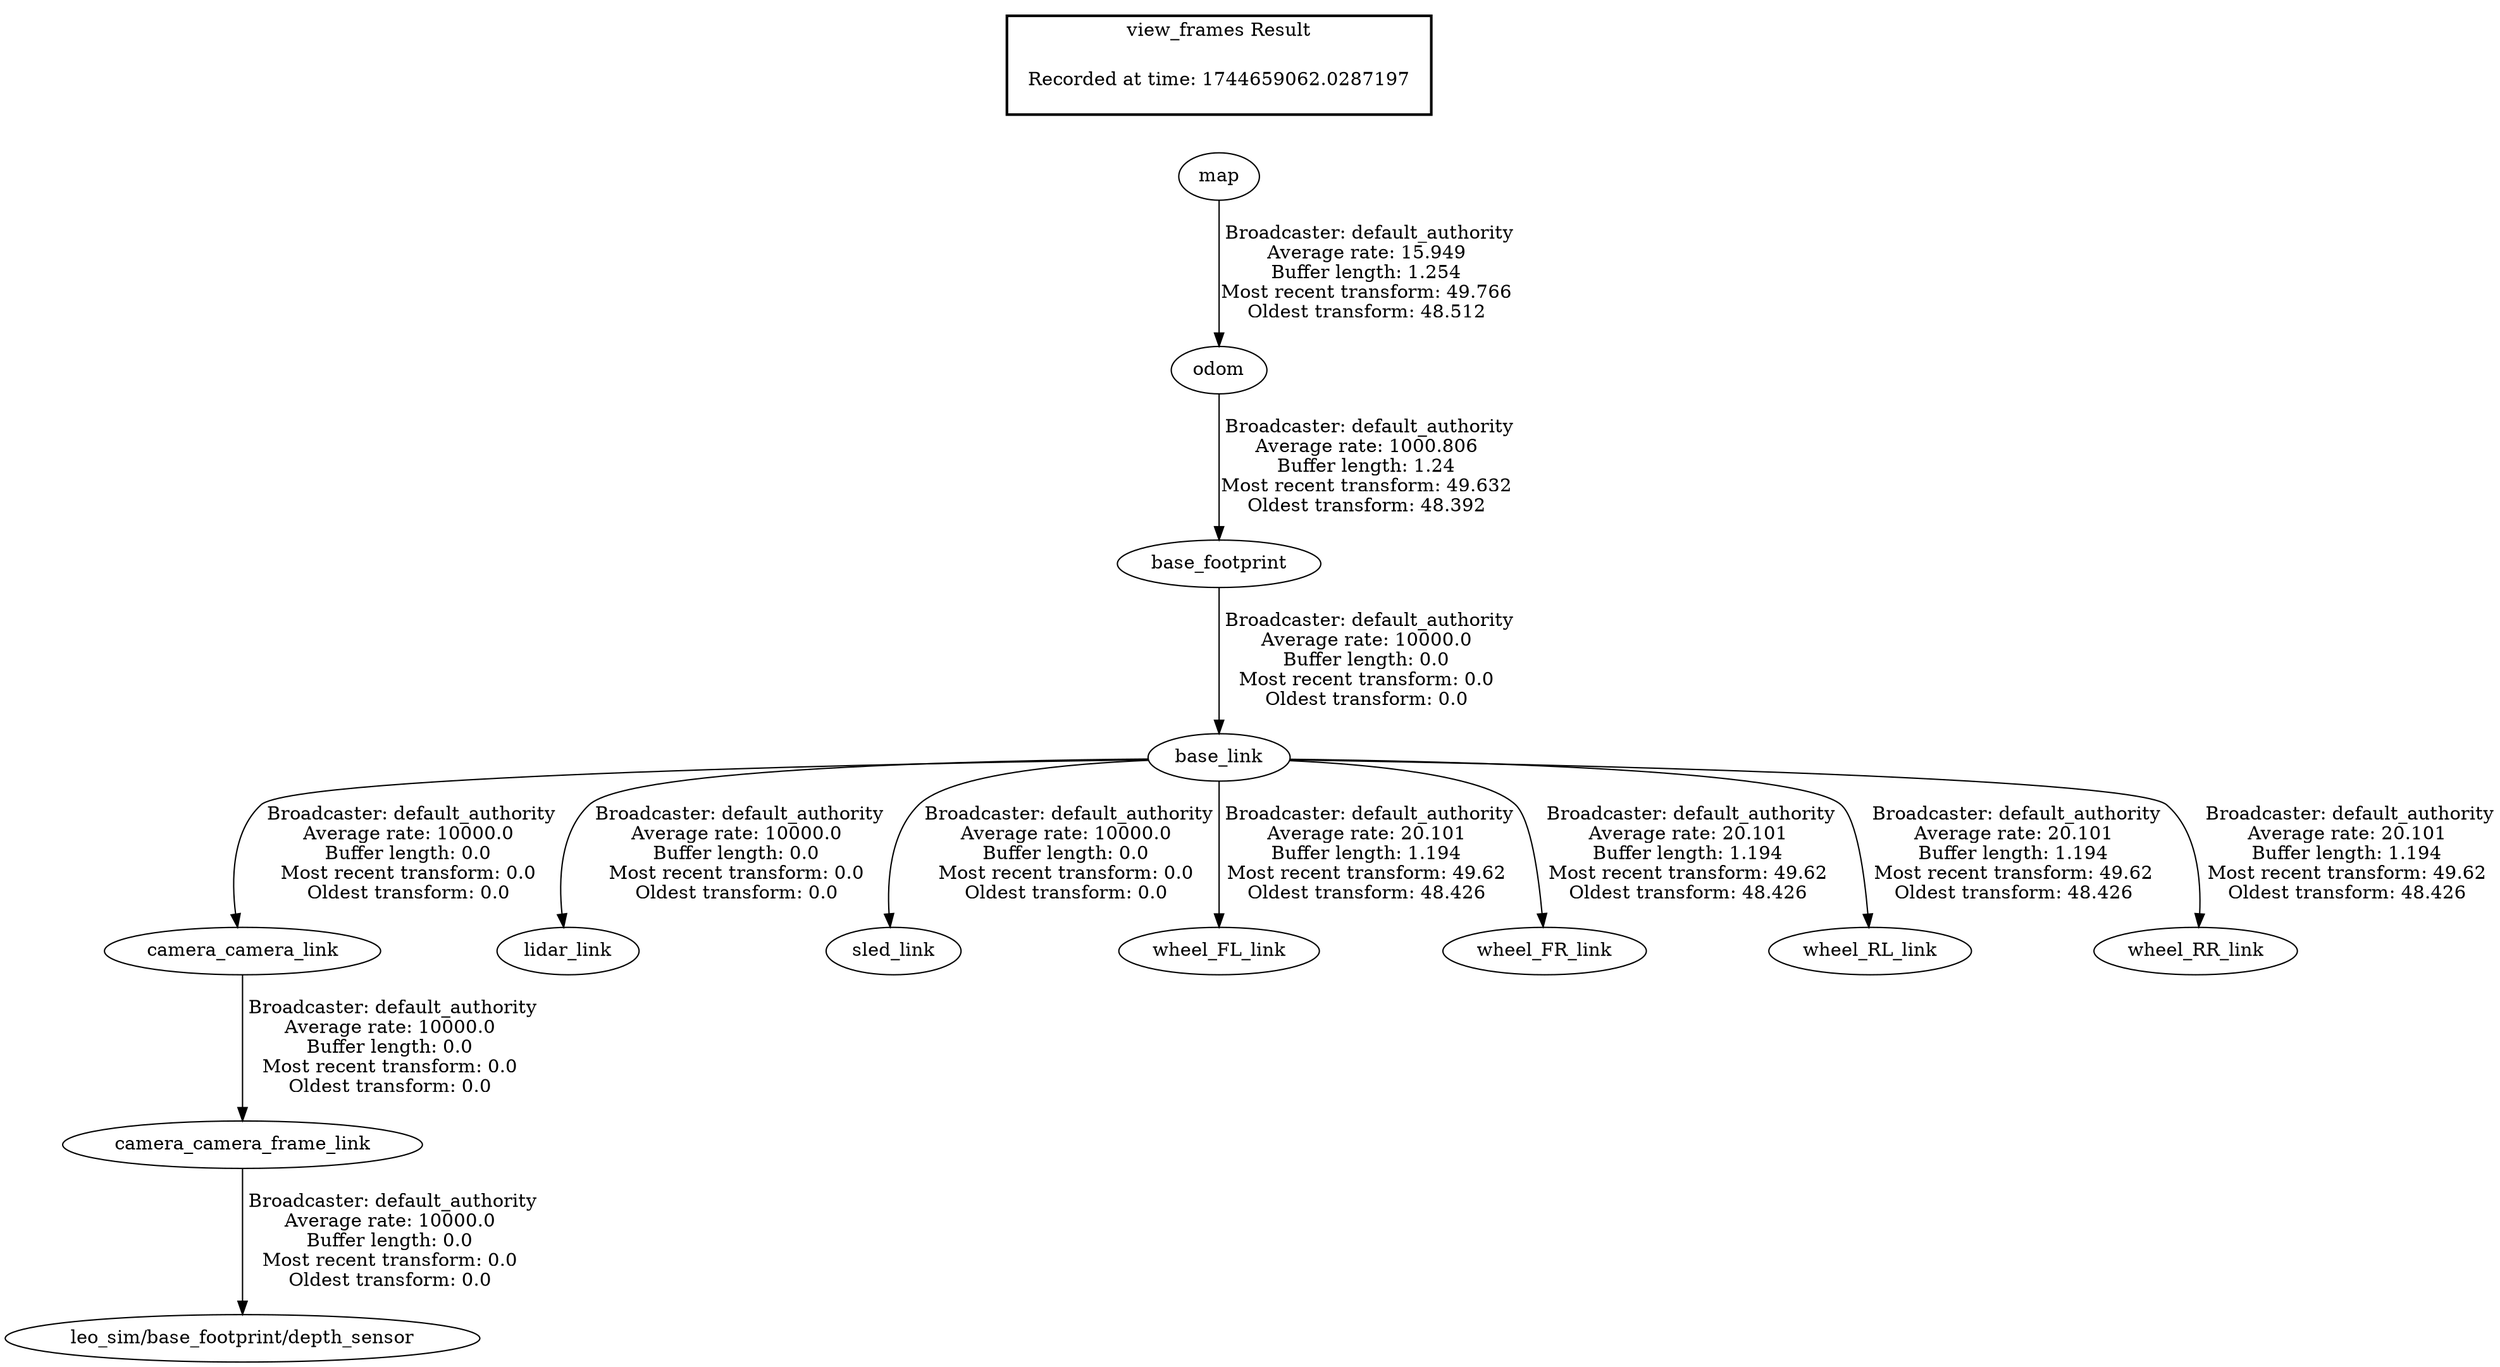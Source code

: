 digraph G {
"odom" -> "base_footprint"[label=" Broadcaster: default_authority\nAverage rate: 1000.806\nBuffer length: 1.24\nMost recent transform: 49.632\nOldest transform: 48.392\n"];
"map" -> "odom"[label=" Broadcaster: default_authority\nAverage rate: 15.949\nBuffer length: 1.254\nMost recent transform: 49.766\nOldest transform: 48.512\n"];
"camera_camera_frame_link" -> "leo_sim/base_footprint/depth_sensor"[label=" Broadcaster: default_authority\nAverage rate: 10000.0\nBuffer length: 0.0\nMost recent transform: 0.0\nOldest transform: 0.0\n"];
"camera_camera_link" -> "camera_camera_frame_link"[label=" Broadcaster: default_authority\nAverage rate: 10000.0\nBuffer length: 0.0\nMost recent transform: 0.0\nOldest transform: 0.0\n"];
"base_footprint" -> "base_link"[label=" Broadcaster: default_authority\nAverage rate: 10000.0\nBuffer length: 0.0\nMost recent transform: 0.0\nOldest transform: 0.0\n"];
"base_link" -> "camera_camera_link"[label=" Broadcaster: default_authority\nAverage rate: 10000.0\nBuffer length: 0.0\nMost recent transform: 0.0\nOldest transform: 0.0\n"];
"base_link" -> "lidar_link"[label=" Broadcaster: default_authority\nAverage rate: 10000.0\nBuffer length: 0.0\nMost recent transform: 0.0\nOldest transform: 0.0\n"];
"base_link" -> "sled_link"[label=" Broadcaster: default_authority\nAverage rate: 10000.0\nBuffer length: 0.0\nMost recent transform: 0.0\nOldest transform: 0.0\n"];
"base_link" -> "wheel_FL_link"[label=" Broadcaster: default_authority\nAverage rate: 20.101\nBuffer length: 1.194\nMost recent transform: 49.62\nOldest transform: 48.426\n"];
"base_link" -> "wheel_FR_link"[label=" Broadcaster: default_authority\nAverage rate: 20.101\nBuffer length: 1.194\nMost recent transform: 49.62\nOldest transform: 48.426\n"];
"base_link" -> "wheel_RL_link"[label=" Broadcaster: default_authority\nAverage rate: 20.101\nBuffer length: 1.194\nMost recent transform: 49.62\nOldest transform: 48.426\n"];
"base_link" -> "wheel_RR_link"[label=" Broadcaster: default_authority\nAverage rate: 20.101\nBuffer length: 1.194\nMost recent transform: 49.62\nOldest transform: 48.426\n"];
edge [style=invis];
 subgraph cluster_legend { style=bold; color=black; label ="view_frames Result";
"Recorded at time: 1744659062.0287197"[ shape=plaintext ] ;
}->"map";
}